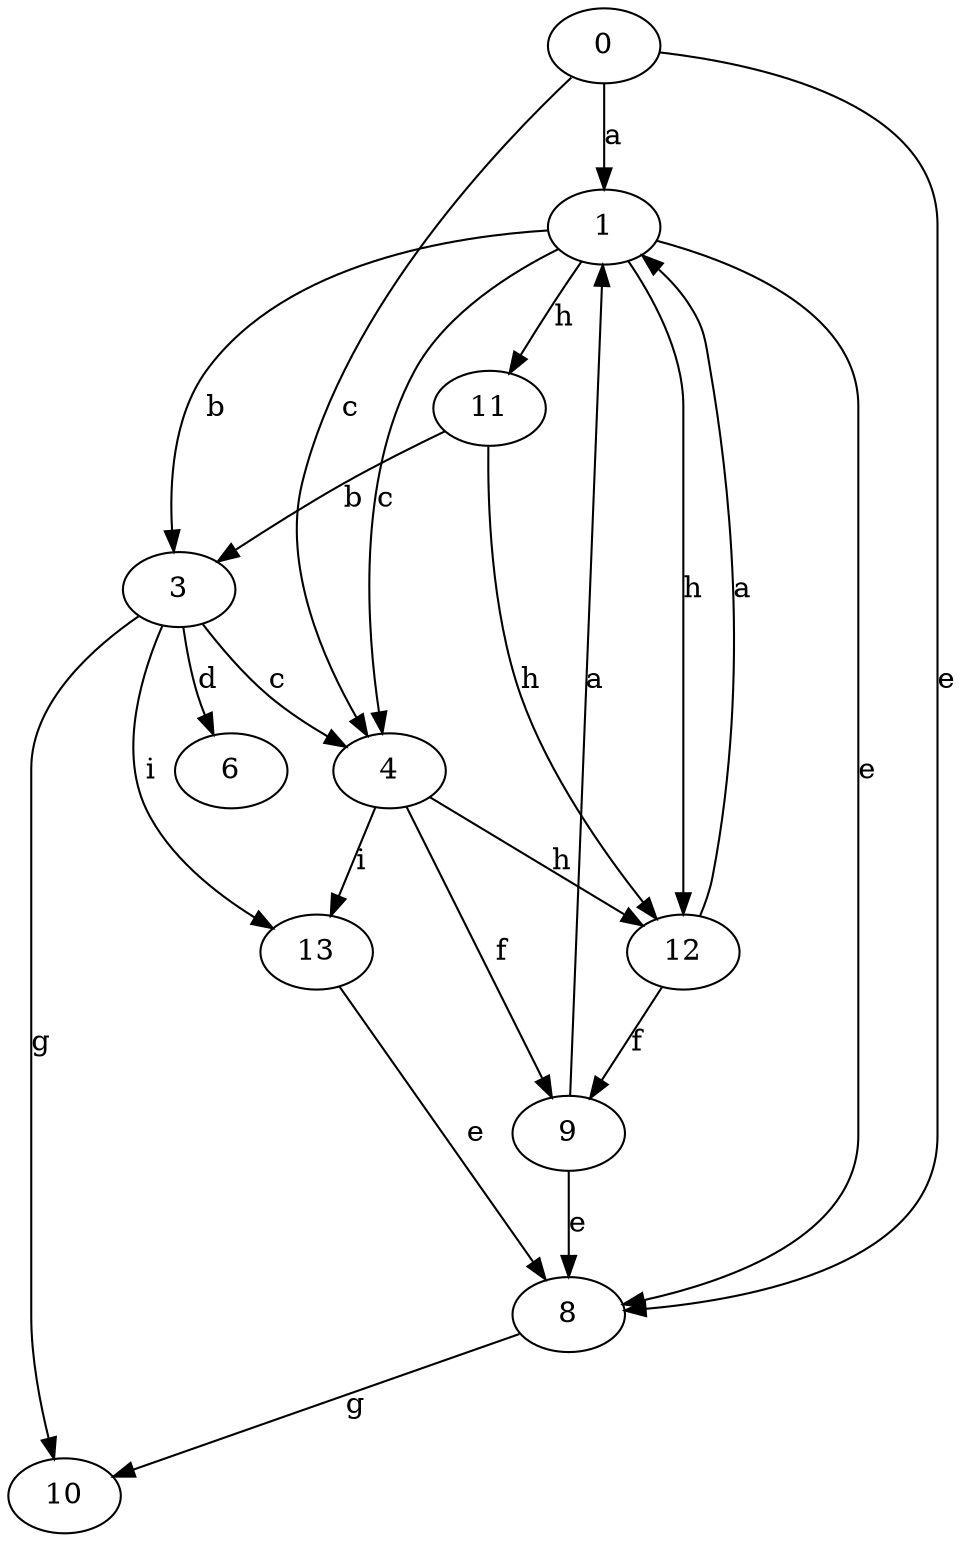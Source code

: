strict digraph  {
1;
3;
4;
6;
0;
8;
9;
10;
11;
12;
13;
1 -> 3  [label=b];
1 -> 4  [label=c];
1 -> 8  [label=e];
1 -> 11  [label=h];
1 -> 12  [label=h];
3 -> 4  [label=c];
3 -> 6  [label=d];
3 -> 10  [label=g];
3 -> 13  [label=i];
4 -> 9  [label=f];
4 -> 12  [label=h];
4 -> 13  [label=i];
0 -> 1  [label=a];
0 -> 4  [label=c];
0 -> 8  [label=e];
8 -> 10  [label=g];
9 -> 1  [label=a];
9 -> 8  [label=e];
11 -> 3  [label=b];
11 -> 12  [label=h];
12 -> 1  [label=a];
12 -> 9  [label=f];
13 -> 8  [label=e];
}

